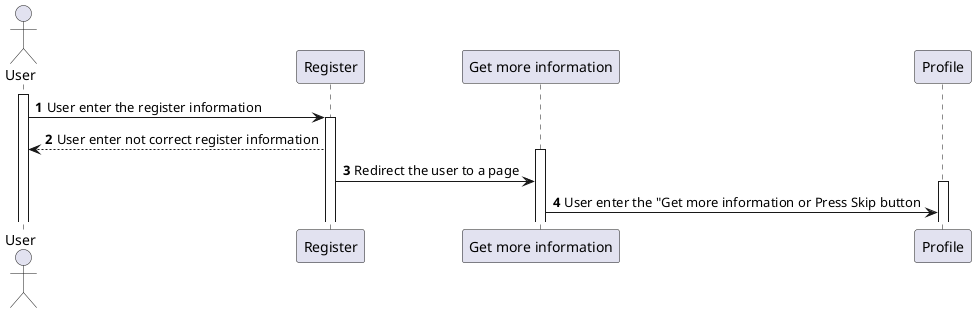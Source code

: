 @startuml
'https://plantuml.com/sequence-diagram

autonumber
actor User as "User"

activate User
User -> Register : User enter the register information

activate Register
Register --> User : User enter not correct register information

activate "Get more information"
Register -> "Get more information" : Redirect the user to a page

activate Profile
"Get more information" -> Profile : User enter the "Get more information or Press Skip button

@enduml